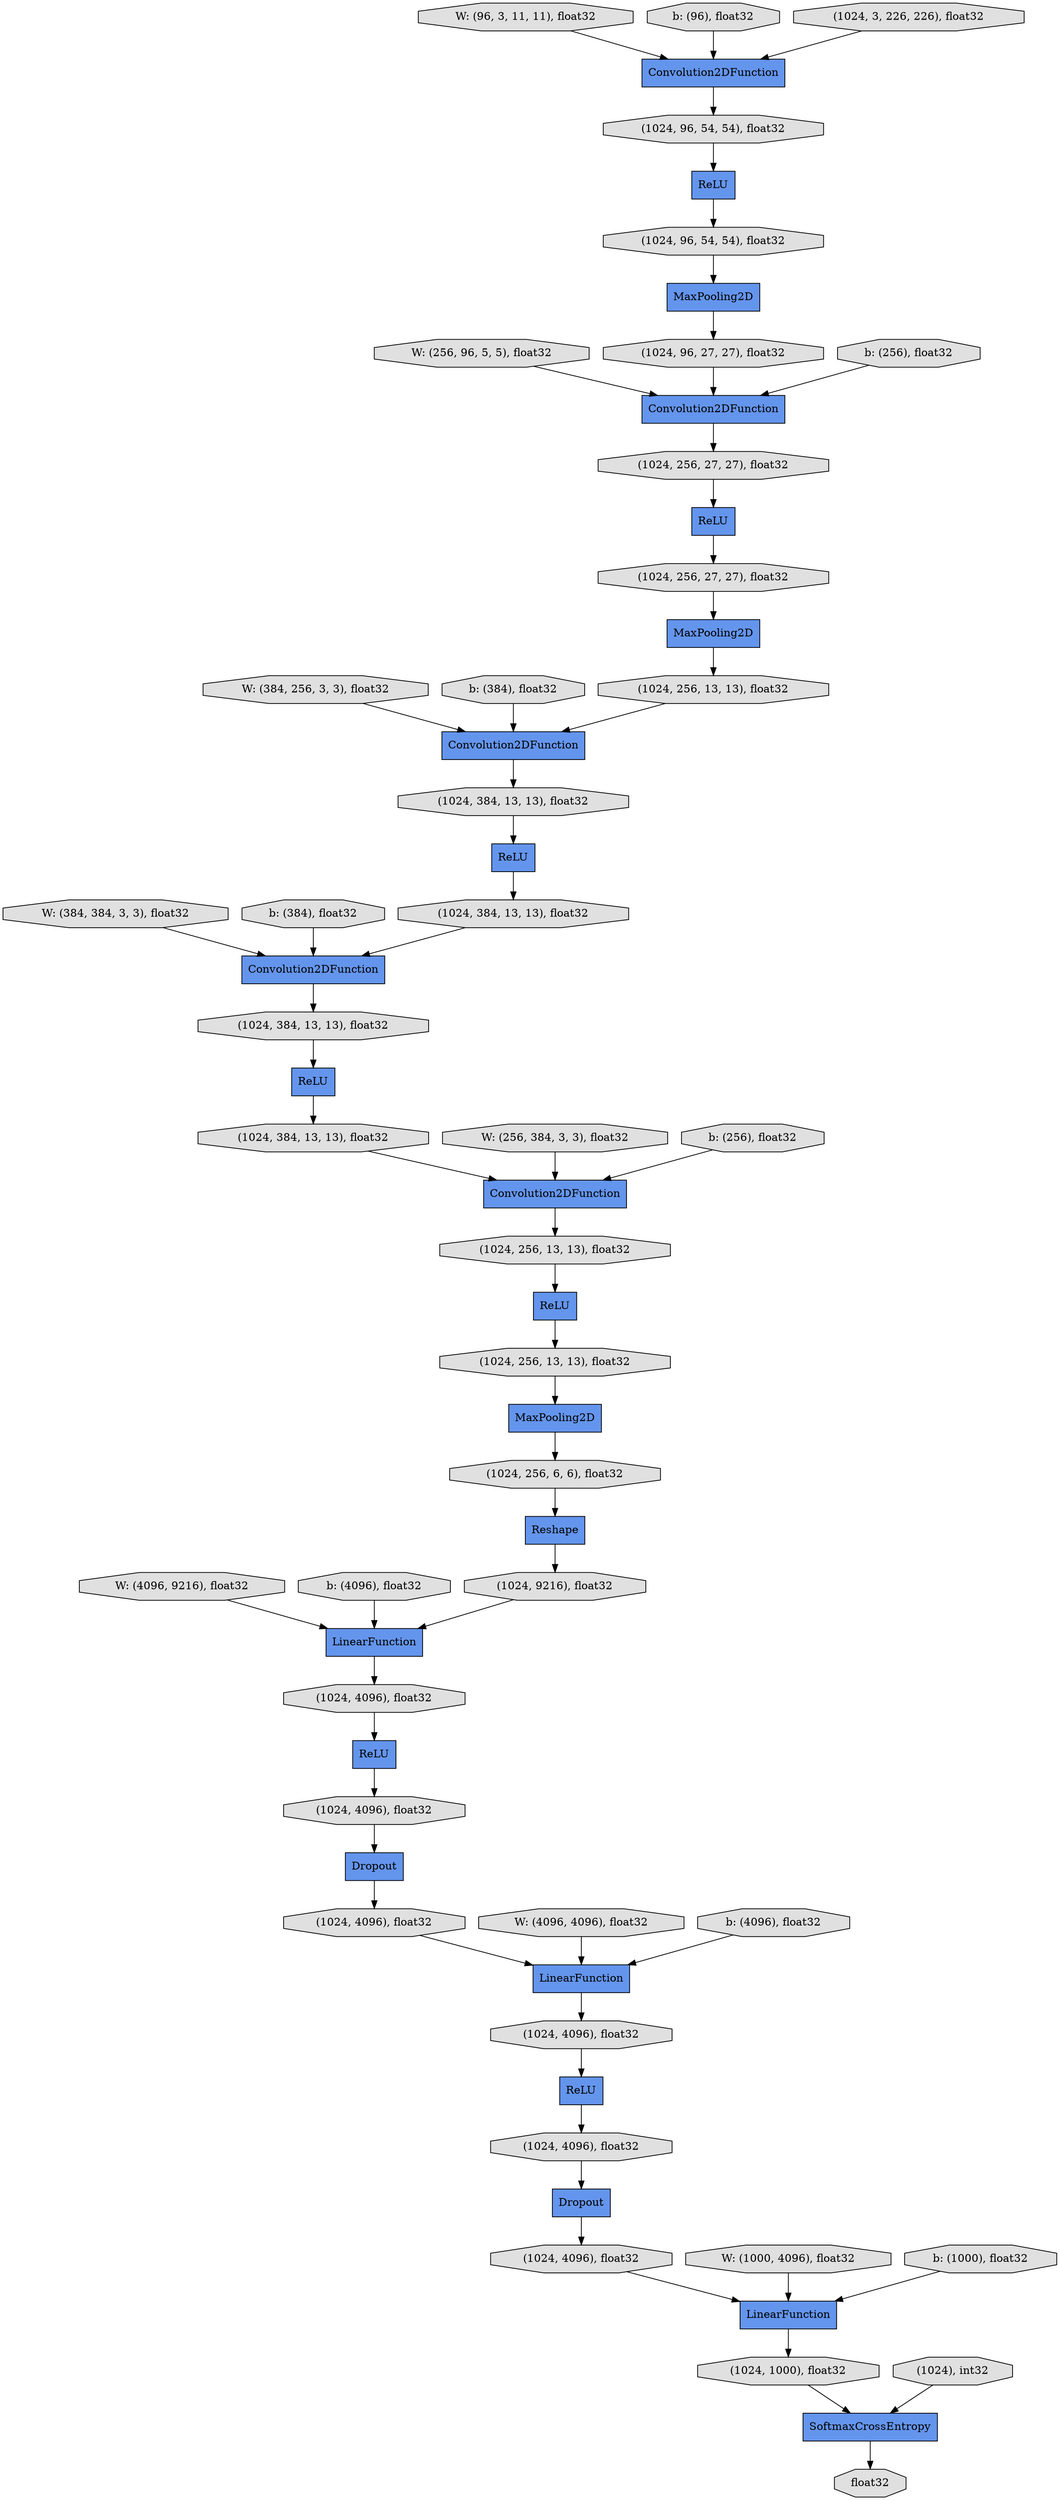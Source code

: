 digraph graphname{rankdir=TB;47747665909776 [label="W: (4096, 9216), float32",shape="octagon",fillcolor="#E0E0E0",style="filled"];47749320361872 [label="Convolution2DFunction",shape="record",fillcolor="#6495ED",style="filled"];47749319798864 [label="(1024, 4096), float32",shape="octagon",fillcolor="#E0E0E0",style="filled"];47749319800912 [label="Convolution2DFunction",shape="record",fillcolor="#6495ED",style="filled"];47749319727248 [label="ReLU",shape="record",fillcolor="#6495ED",style="filled"];47747665907856 [label="W: (384, 256, 3, 3), float32",shape="octagon",fillcolor="#E0E0E0",style="filled"];47749319936144 [label="Convolution2DFunction",shape="record",fillcolor="#6495ED",style="filled"];47749319772368 [label="(1024, 1000), float32",shape="octagon",fillcolor="#E0E0E0",style="filled"];47749319799056 [label="(1024, 4096), float32",shape="octagon",fillcolor="#E0E0E0",style="filled"];47747665910096 [label="b: (4096), float32",shape="octagon",fillcolor="#E0E0E0",style="filled"];47749319801168 [label="(1024, 384, 13, 13), float32",shape="octagon",fillcolor="#E0E0E0",style="filled"];47749319799184 [label="LinearFunction",shape="record",fillcolor="#6495ED",style="filled"];47749319770576 [label="(1024), int32",shape="octagon",fillcolor="#E0E0E0",style="filled"];47749319727568 [label="(1024, 384, 13, 13), float32",shape="octagon",fillcolor="#E0E0E0",style="filled"];47747665908176 [label="b: (384), float32",shape="octagon",fillcolor="#E0E0E0",style="filled"];47749319799312 [label="SoftmaxCrossEntropy",shape="record",fillcolor="#6495ED",style="filled"];47749319801360 [label="(1024, 4096), float32",shape="octagon",fillcolor="#E0E0E0",style="filled"];47749319727632 [label="ReLU",shape="record",fillcolor="#6495ED",style="filled"];47747665910416 [label="W: (4096, 4096), float32",shape="octagon",fillcolor="#E0E0E0",style="filled"];47749319727824 [label="ReLU",shape="record",fillcolor="#6495ED",style="filled"];47749319729040 [label="(1024, 256, 27, 27), float32",shape="octagon",fillcolor="#E0E0E0",style="filled"];47749319799568 [label="MaxPooling2D",shape="record",fillcolor="#6495ED",style="filled"];47747665908496 [label="W: (384, 384, 3, 3), float32",shape="octagon",fillcolor="#E0E0E0",style="filled"];47749319727888 [label="Convolution2DFunction",shape="record",fillcolor="#6495ED",style="filled"];47747613115152 [label="W: (96, 3, 11, 11), float32",shape="octagon",fillcolor="#E0E0E0",style="filled"];47749319801680 [label="ReLU",shape="record",fillcolor="#6495ED",style="filled"];47749319801744 [label="ReLU",shape="record",fillcolor="#6495ED",style="filled"];47749319728016 [label="(1024, 96, 54, 54), float32",shape="octagon",fillcolor="#E0E0E0",style="filled"];47747665910736 [label="b: (4096), float32",shape="octagon",fillcolor="#E0E0E0",style="filled"];47749319799760 [label="(1024, 9216), float32",shape="octagon",fillcolor="#E0E0E0",style="filled"];47749319801872 [label="(1024, 384, 13, 13), float32",shape="octagon",fillcolor="#E0E0E0",style="filled"];47749319773264 [label="float32",shape="octagon",fillcolor="#E0E0E0",style="filled"];47749319801936 [label="(1024, 4096), float32",shape="octagon",fillcolor="#E0E0E0",style="filled"];47749319799888 [label="Reshape",shape="record",fillcolor="#6495ED",style="filled"];47747665908816 [label="b: (384), float32",shape="octagon",fillcolor="#E0E0E0",style="filled"];47749319799952 [label="LinearFunction",shape="record",fillcolor="#6495ED",style="filled"];47749320361040 [label="MaxPooling2D",shape="record",fillcolor="#6495ED",style="filled"];47747615026320 [label="ReLU",shape="record",fillcolor="#6495ED",style="filled"];47749319935120 [label="MaxPooling2D",shape="record",fillcolor="#6495ED",style="filled"];47749319800016 [label="(1024, 4096), float32",shape="octagon",fillcolor="#E0E0E0",style="filled"];47749271233616 [label="ReLU",shape="record",fillcolor="#6495ED",style="filled"];47747614991504 [label="b: (96), float32",shape="octagon",fillcolor="#E0E0E0",style="filled"];47747665911056 [label="W: (1000, 4096), float32",shape="octagon",fillcolor="#E0E0E0",style="filled"];47747572790544 [label="Dropout",shape="record",fillcolor="#6495ED",style="filled"];47749319728400 [label="(1024, 256, 27, 27), float32",shape="octagon",fillcolor="#E0E0E0",style="filled"];47749319728464 [label="Convolution2DFunction",shape="record",fillcolor="#6495ED",style="filled"];47749319800208 [label="LinearFunction",shape="record",fillcolor="#6495ED",style="filled"];47747665909136 [label="W: (256, 384, 3, 3), float32",shape="octagon",fillcolor="#E0E0E0",style="filled"];47749319728528 [label="(1024, 256, 13, 13), float32",shape="octagon",fillcolor="#E0E0E0",style="filled"];47747615026640 [label="W: (256, 96, 5, 5), float32",shape="octagon",fillcolor="#E0E0E0",style="filled"];47747665911376 [label="b: (1000), float32",shape="octagon",fillcolor="#E0E0E0",style="filled"];47749319802448 [label="(1024, 256, 13, 13), float32",shape="octagon",fillcolor="#E0E0E0",style="filled"];47749319728720 [label="(1024, 96, 54, 54), float32",shape="octagon",fillcolor="#E0E0E0",style="filled"];47747665972880 [label="(1024, 3, 226, 226), float32",shape="octagon",fillcolor="#E0E0E0",style="filled"];47747665909456 [label="b: (256), float32",shape="octagon",fillcolor="#E0E0E0",style="filled"];47749319800592 [label="(1024, 256, 6, 6), float32",shape="octagon",fillcolor="#E0E0E0",style="filled"];47749319728912 [label="(1024, 96, 27, 27), float32",shape="octagon",fillcolor="#E0E0E0",style="filled"];47747615026960 [label="b: (256), float32",shape="octagon",fillcolor="#E0E0E0",style="filled"];47749319802704 [label="Dropout",shape="record",fillcolor="#6495ED",style="filled"];47749319728976 [label="(1024, 384, 13, 13), float32",shape="octagon",fillcolor="#E0E0E0",style="filled"];47749319802768 [label="(1024, 4096), float32",shape="octagon",fillcolor="#E0E0E0",style="filled"];47749319800784 [label="(1024, 256, 13, 13), float32",shape="octagon",fillcolor="#E0E0E0",style="filled"];47749319772368 -> 47749319799312;47747572790544 -> 47749319798864;47749319727632 -> 47749319728976;47749319801360 -> 47749319800208;47749319801744 -> 47749319799056;47749319728528 -> 47749319727888;47749319936144 -> 47749319729040;47749319800016 -> 47749319801744;47749319799312 -> 47749319773264;47749319799056 -> 47749319802704;47747665911056 -> 47749319800208;47749319801680 -> 47749319801936;47747665909776 -> 47749319799952;47747613115152 -> 47749320361872;47749319729040 -> 47747615026320;47747665972880 -> 47749320361872;47747665908176 -> 47749319727888;47749319728976 -> 47749319728464;47749319728464 -> 47749319801872;47749319727888 -> 47749319727568;47749319800208 -> 47749319772368;47749319799184 -> 47749319800016;47749319798864 -> 47749319799184;47749320361040 -> 47749319728528;47749319801168 -> 47749319800912;47747615026320 -> 47749319728400;47747665910416 -> 47749319799184;47749319799952 -> 47749319802768;47749319727824 -> 47749319801168;47747614991504 -> 47749320361872;47749319800784 -> 47749319799568;47749319728400 -> 47749320361040;47749319800912 -> 47749319802448;47749319728912 -> 47749319936144;47747615026960 -> 47749319936144;47749319728720 -> 47749271233616;47749319801936 -> 47747572790544;47747665909136 -> 47749319800912;47747615026640 -> 47749319936144;47749320361872 -> 47749319728720;47747665909456 -> 47749319800912;47749319770576 -> 47749319799312;47747665911376 -> 47749319800208;47747665910096 -> 47749319799952;47747665908496 -> 47749319728464;47747665908816 -> 47749319728464;47749319727568 -> 47749319727632;47747665907856 -> 47749319727888;47749319935120 -> 47749319728912;47749319802768 -> 47749319801680;47749271233616 -> 47749319728016;47749319799888 -> 47749319799760;47749319728016 -> 47749319935120;47749319800592 -> 47749319799888;47749319802448 -> 47749319727248;47749319802704 -> 47749319801360;47749319799760 -> 47749319799952;47749319801872 -> 47749319727824;47749319727248 -> 47749319800784;47747665910736 -> 47749319799184;47749319799568 -> 47749319800592;}